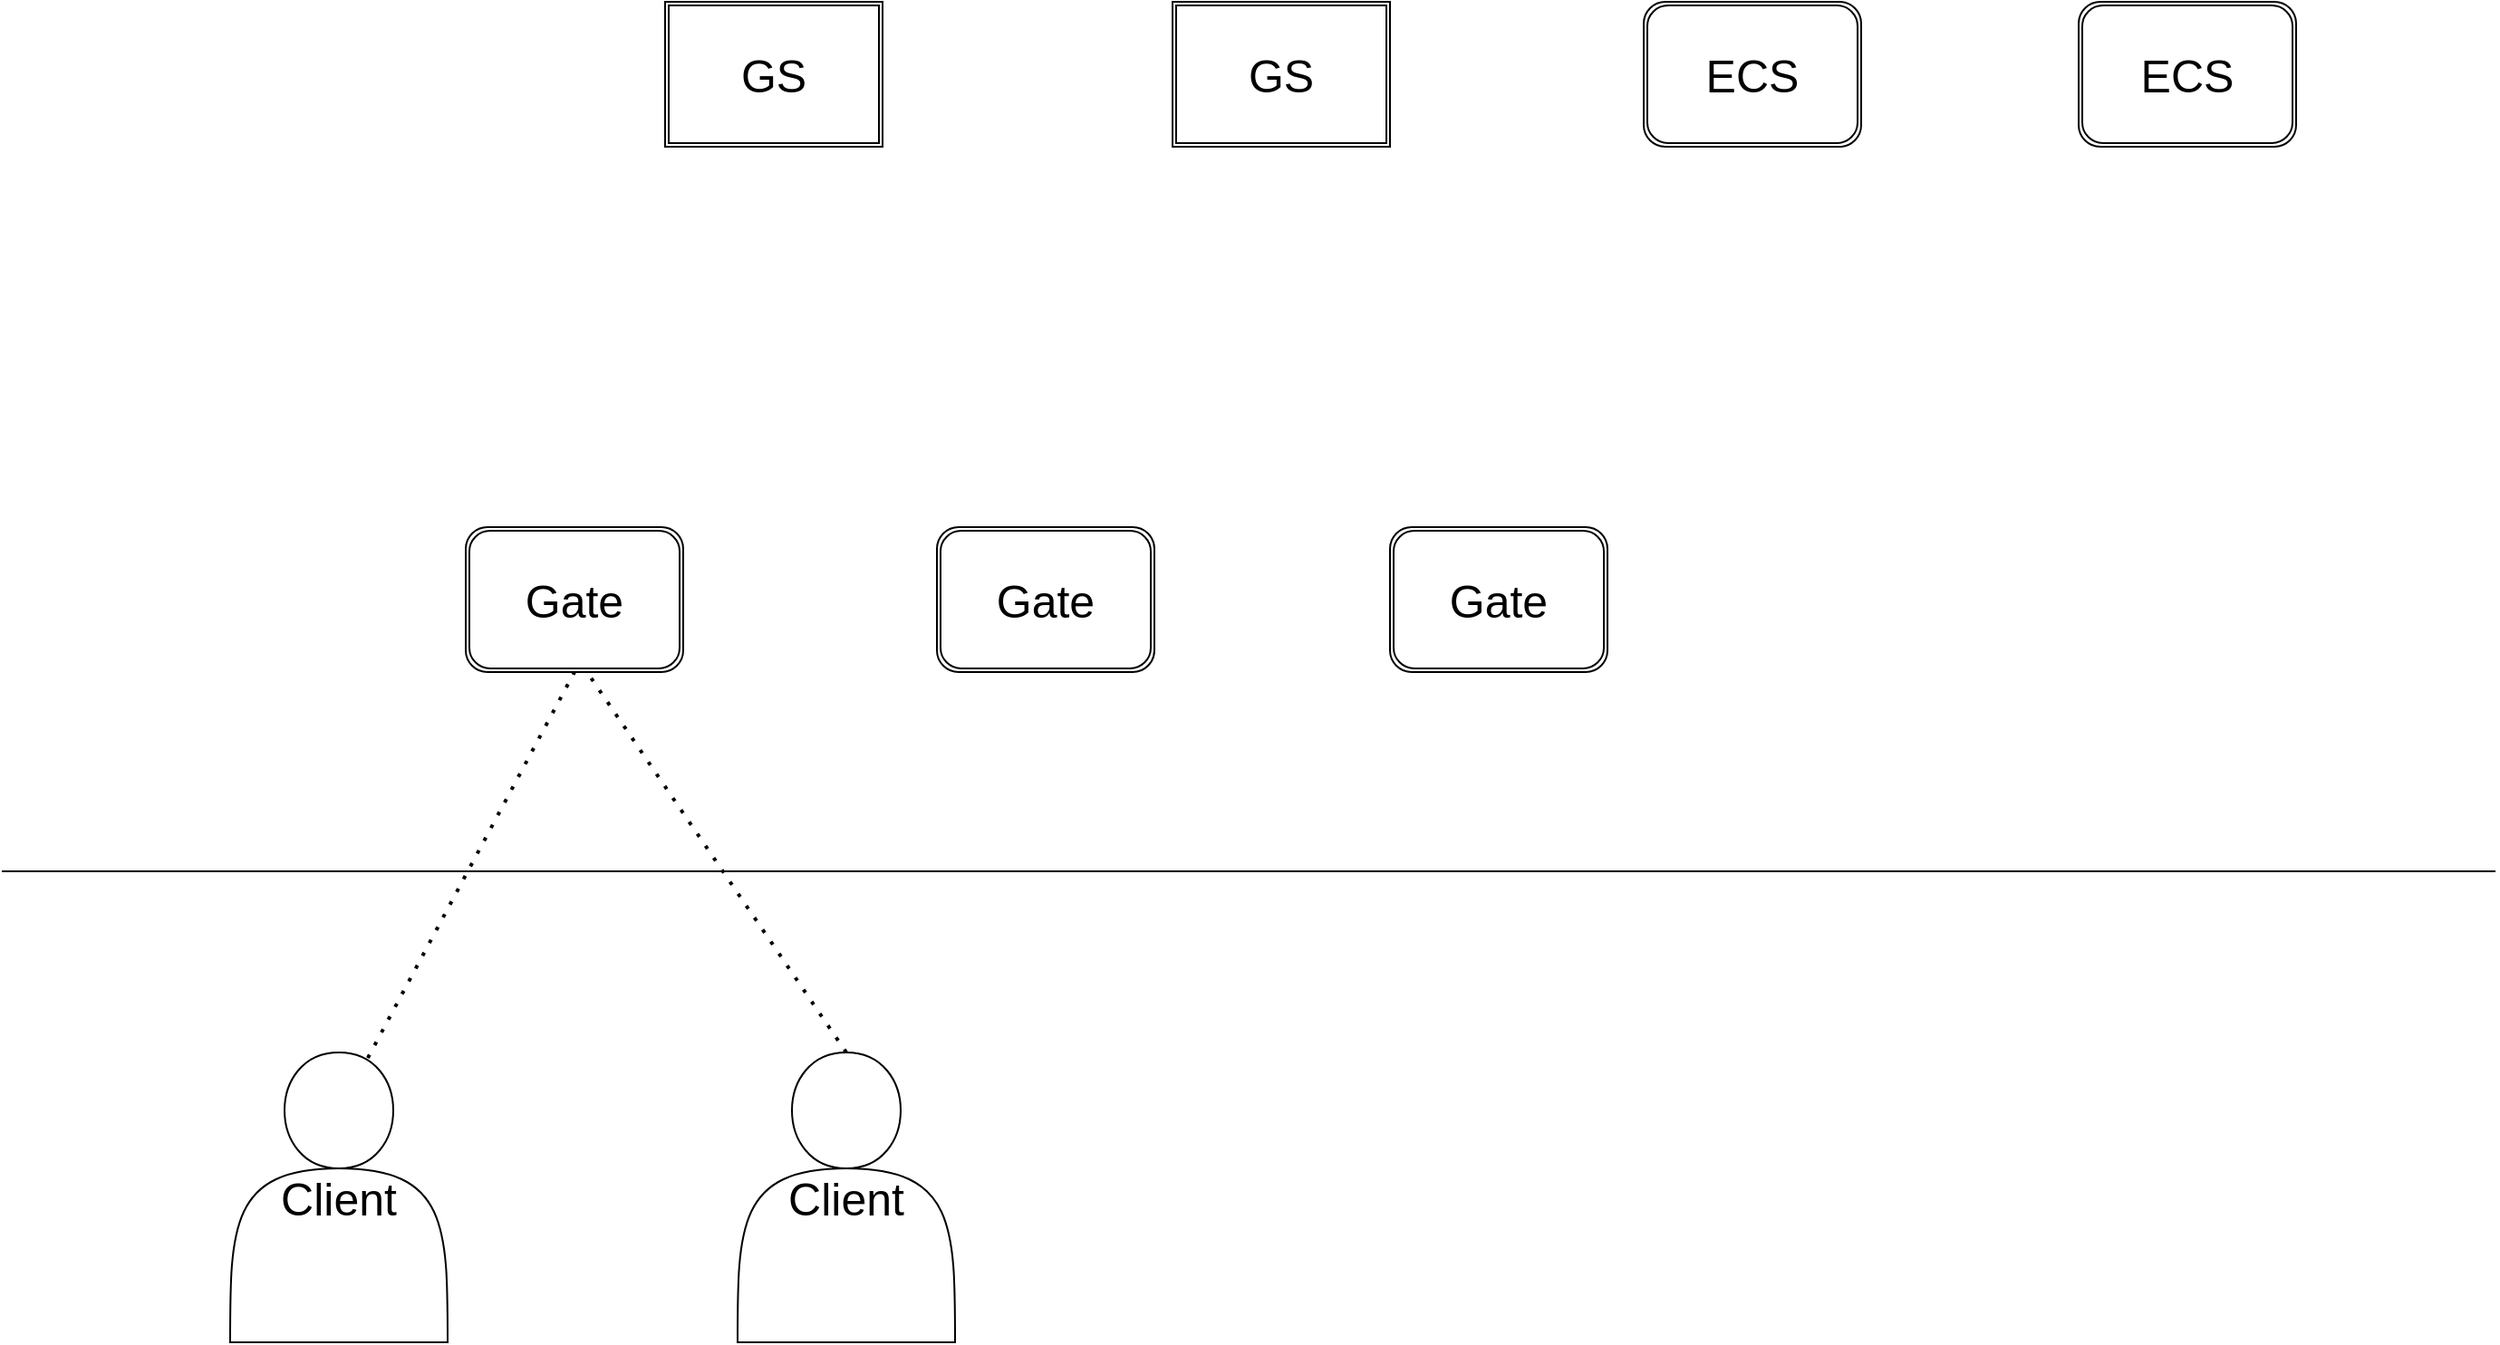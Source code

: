 <mxfile version="15.5.5" type="github">
  <diagram id="WGgWUmGZT2Jk0cvahEpU" name="Page-1">
    <mxGraphModel dx="1996" dy="1194" grid="1" gridSize="10" guides="1" tooltips="1" connect="1" arrows="1" fold="1" page="1" pageScale="1" pageWidth="827" pageHeight="1169" math="0" shadow="0">
      <root>
        <mxCell id="0" />
        <mxCell id="1" parent="0" />
        <mxCell id="bAA2NJKmLl2GwqOg0kJM-2" value="" style="endArrow=none;html=1;rounded=0;" parent="1" edge="1">
          <mxGeometry width="50" height="50" relative="1" as="geometry">
            <mxPoint x="4" y="760" as="sourcePoint" />
            <mxPoint x="1380" y="760" as="targetPoint" />
          </mxGeometry>
        </mxCell>
        <mxCell id="thyLyaAhH_RBEbwXxCyl-1" value="&lt;font style=&quot;font-size: 25px&quot;&gt;Client&lt;/font&gt;" style="shape=actor;whiteSpace=wrap;html=1;" vertex="1" parent="1">
          <mxGeometry x="130" y="860" width="120" height="160" as="geometry" />
        </mxCell>
        <mxCell id="thyLyaAhH_RBEbwXxCyl-2" value="&lt;font style=&quot;font-size: 25px&quot;&gt;Client&lt;/font&gt;" style="shape=actor;whiteSpace=wrap;html=1;" vertex="1" parent="1">
          <mxGeometry x="410" y="860" width="120" height="160" as="geometry" />
        </mxCell>
        <mxCell id="thyLyaAhH_RBEbwXxCyl-3" value="Gate" style="shape=ext;double=1;rounded=1;whiteSpace=wrap;html=1;fontSize=25;" vertex="1" parent="1">
          <mxGeometry x="260" y="570" width="120" height="80" as="geometry" />
        </mxCell>
        <mxCell id="thyLyaAhH_RBEbwXxCyl-4" value="Gate" style="shape=ext;double=1;rounded=1;whiteSpace=wrap;html=1;fontSize=25;" vertex="1" parent="1">
          <mxGeometry x="520" y="570" width="120" height="80" as="geometry" />
        </mxCell>
        <mxCell id="thyLyaAhH_RBEbwXxCyl-5" value="Gate" style="shape=ext;double=1;rounded=1;whiteSpace=wrap;html=1;fontSize=25;" vertex="1" parent="1">
          <mxGeometry x="770" y="570" width="120" height="80" as="geometry" />
        </mxCell>
        <mxCell id="thyLyaAhH_RBEbwXxCyl-6" value="GS" style="shape=ext;double=1;rounded=0;whiteSpace=wrap;html=1;fontSize=25;" vertex="1" parent="1">
          <mxGeometry x="370" y="280" width="120" height="80" as="geometry" />
        </mxCell>
        <mxCell id="thyLyaAhH_RBEbwXxCyl-7" value="GS" style="shape=ext;double=1;rounded=0;whiteSpace=wrap;html=1;fontSize=25;" vertex="1" parent="1">
          <mxGeometry x="650" y="280" width="120" height="80" as="geometry" />
        </mxCell>
        <mxCell id="thyLyaAhH_RBEbwXxCyl-8" value="ECS" style="shape=ext;double=1;rounded=1;whiteSpace=wrap;html=1;fontSize=25;" vertex="1" parent="1">
          <mxGeometry x="910" y="280" width="120" height="80" as="geometry" />
        </mxCell>
        <mxCell id="thyLyaAhH_RBEbwXxCyl-9" value="ECS" style="shape=ext;double=1;rounded=1;whiteSpace=wrap;html=1;fontSize=25;" vertex="1" parent="1">
          <mxGeometry x="1150" y="280" width="120" height="80" as="geometry" />
        </mxCell>
        <mxCell id="thyLyaAhH_RBEbwXxCyl-10" value="" style="endArrow=none;dashed=1;html=1;dashPattern=1 3;strokeWidth=2;rounded=0;fontSize=25;exitX=0.5;exitY=0;exitDx=0;exitDy=0;entryX=0.575;entryY=1.038;entryDx=0;entryDy=0;entryPerimeter=0;" edge="1" parent="1" source="thyLyaAhH_RBEbwXxCyl-2" target="thyLyaAhH_RBEbwXxCyl-3">
          <mxGeometry width="50" height="50" relative="1" as="geometry">
            <mxPoint x="310" y="750" as="sourcePoint" />
            <mxPoint x="440" y="650" as="targetPoint" />
          </mxGeometry>
        </mxCell>
        <mxCell id="thyLyaAhH_RBEbwXxCyl-11" value="" style="endArrow=none;dashed=1;html=1;dashPattern=1 3;strokeWidth=2;rounded=0;fontSize=25;exitX=0.633;exitY=0.019;exitDx=0;exitDy=0;exitPerimeter=0;entryX=0.5;entryY=1;entryDx=0;entryDy=0;" edge="1" parent="1" source="thyLyaAhH_RBEbwXxCyl-1" target="thyLyaAhH_RBEbwXxCyl-3">
          <mxGeometry width="50" height="50" relative="1" as="geometry">
            <mxPoint x="270" y="700" as="sourcePoint" />
            <mxPoint x="320" y="650" as="targetPoint" />
          </mxGeometry>
        </mxCell>
      </root>
    </mxGraphModel>
  </diagram>
</mxfile>
